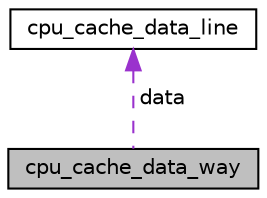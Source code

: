digraph "cpu_cache_data_way"
{
 // LATEX_PDF_SIZE
  edge [fontname="Helvetica",fontsize="10",labelfontname="Helvetica",labelfontsize="10"];
  node [fontname="Helvetica",fontsize="10",shape=record];
  Node1 [label="cpu_cache_data_way",height=0.2,width=0.4,color="black", fillcolor="grey75", style="filled", fontcolor="black",tooltip="Cache data way."];
  Node2 -> Node1 [dir="back",color="darkorchid3",fontsize="10",style="dashed",label=" data" ,fontname="Helvetica"];
  Node2 [label="cpu_cache_data_line",height=0.2,width=0.4,color="black", fillcolor="white", style="filled",URL="$unioncpu__cache__data__line.html",tooltip="Cache data line representing the data read from the cache."];
}

